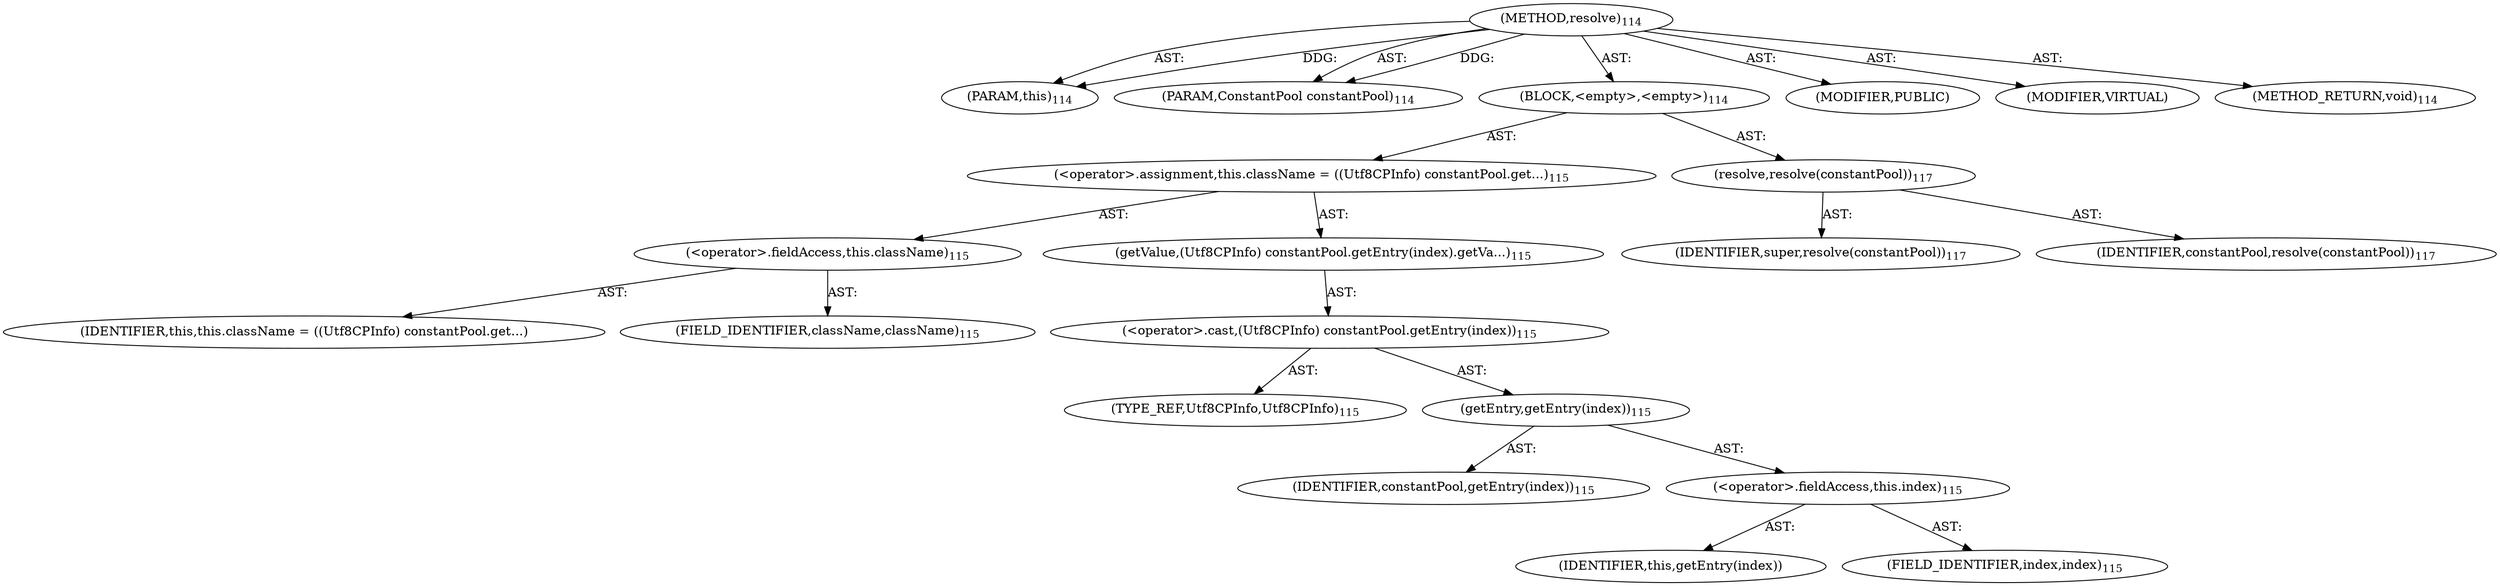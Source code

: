 digraph "resolve" {  
"111669149699" [label = <(METHOD,resolve)<SUB>114</SUB>> ]
"115964116996" [label = <(PARAM,this)<SUB>114</SUB>> ]
"115964116997" [label = <(PARAM,ConstantPool constantPool)<SUB>114</SUB>> ]
"25769803779" [label = <(BLOCK,&lt;empty&gt;,&lt;empty&gt;)<SUB>114</SUB>> ]
"30064771084" [label = <(&lt;operator&gt;.assignment,this.className = ((Utf8CPInfo) constantPool.get...)<SUB>115</SUB>> ]
"30064771085" [label = <(&lt;operator&gt;.fieldAccess,this.className)<SUB>115</SUB>> ]
"68719476743" [label = <(IDENTIFIER,this,this.className = ((Utf8CPInfo) constantPool.get...)> ]
"55834574852" [label = <(FIELD_IDENTIFIER,className,className)<SUB>115</SUB>> ]
"30064771086" [label = <(getValue,(Utf8CPInfo) constantPool.getEntry(index).getVa...)<SUB>115</SUB>> ]
"30064771087" [label = <(&lt;operator&gt;.cast,(Utf8CPInfo) constantPool.getEntry(index))<SUB>115</SUB>> ]
"180388626432" [label = <(TYPE_REF,Utf8CPInfo,Utf8CPInfo)<SUB>115</SUB>> ]
"30064771088" [label = <(getEntry,getEntry(index))<SUB>115</SUB>> ]
"68719476744" [label = <(IDENTIFIER,constantPool,getEntry(index))<SUB>115</SUB>> ]
"30064771089" [label = <(&lt;operator&gt;.fieldAccess,this.index)<SUB>115</SUB>> ]
"68719476745" [label = <(IDENTIFIER,this,getEntry(index))> ]
"55834574853" [label = <(FIELD_IDENTIFIER,index,index)<SUB>115</SUB>> ]
"30064771090" [label = <(resolve,resolve(constantPool))<SUB>117</SUB>> ]
"68719476746" [label = <(IDENTIFIER,super,resolve(constantPool))<SUB>117</SUB>> ]
"68719476747" [label = <(IDENTIFIER,constantPool,resolve(constantPool))<SUB>117</SUB>> ]
"133143986184" [label = <(MODIFIER,PUBLIC)> ]
"133143986185" [label = <(MODIFIER,VIRTUAL)> ]
"128849018883" [label = <(METHOD_RETURN,void)<SUB>114</SUB>> ]
  "111669149699" -> "115964116996"  [ label = "AST: "] 
  "111669149699" -> "115964116997"  [ label = "AST: "] 
  "111669149699" -> "25769803779"  [ label = "AST: "] 
  "111669149699" -> "133143986184"  [ label = "AST: "] 
  "111669149699" -> "133143986185"  [ label = "AST: "] 
  "111669149699" -> "128849018883"  [ label = "AST: "] 
  "25769803779" -> "30064771084"  [ label = "AST: "] 
  "25769803779" -> "30064771090"  [ label = "AST: "] 
  "30064771084" -> "30064771085"  [ label = "AST: "] 
  "30064771084" -> "30064771086"  [ label = "AST: "] 
  "30064771085" -> "68719476743"  [ label = "AST: "] 
  "30064771085" -> "55834574852"  [ label = "AST: "] 
  "30064771086" -> "30064771087"  [ label = "AST: "] 
  "30064771087" -> "180388626432"  [ label = "AST: "] 
  "30064771087" -> "30064771088"  [ label = "AST: "] 
  "30064771088" -> "68719476744"  [ label = "AST: "] 
  "30064771088" -> "30064771089"  [ label = "AST: "] 
  "30064771089" -> "68719476745"  [ label = "AST: "] 
  "30064771089" -> "55834574853"  [ label = "AST: "] 
  "30064771090" -> "68719476746"  [ label = "AST: "] 
  "30064771090" -> "68719476747"  [ label = "AST: "] 
  "111669149699" -> "115964116996"  [ label = "DDG: "] 
  "111669149699" -> "115964116997"  [ label = "DDG: "] 
}
